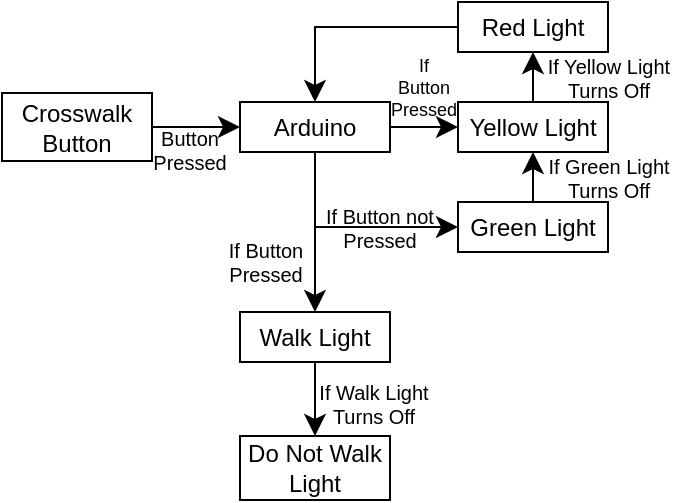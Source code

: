 <mxfile version="26.0.13">
  <diagram name="Page-1" id="EU4KGL_E3NAt_5HmW4gO">
    <mxGraphModel dx="836" dy="-84" grid="0" gridSize="10" guides="1" tooltips="1" connect="1" arrows="1" fold="1" page="0" pageScale="1" pageWidth="850" pageHeight="1100" math="0" shadow="0">
      <root>
        <mxCell id="0" />
        <mxCell id="1" parent="0" />
        <mxCell id="VVZmmfDa6QL_fkKKdsrA-9" style="edgeStyle=none;curved=1;rounded=0;orthogonalLoop=1;jettySize=auto;html=1;fontSize=12;startSize=8;endSize=8;" edge="1" parent="1" source="VVZmmfDa6QL_fkKKdsrA-5" target="VVZmmfDa6QL_fkKKdsrA-6">
          <mxGeometry relative="1" as="geometry" />
        </mxCell>
        <mxCell id="VVZmmfDa6QL_fkKKdsrA-5" value="Green Light" style="rounded=0;whiteSpace=wrap;html=1;" vertex="1" parent="1">
          <mxGeometry x="100" y="650" width="75" height="25" as="geometry" />
        </mxCell>
        <mxCell id="VVZmmfDa6QL_fkKKdsrA-10" style="edgeStyle=none;curved=1;rounded=0;orthogonalLoop=1;jettySize=auto;html=1;entryX=0.5;entryY=1;entryDx=0;entryDy=0;fontSize=12;startSize=8;endSize=8;" edge="1" parent="1" source="VVZmmfDa6QL_fkKKdsrA-6" target="VVZmmfDa6QL_fkKKdsrA-7">
          <mxGeometry relative="1" as="geometry" />
        </mxCell>
        <mxCell id="VVZmmfDa6QL_fkKKdsrA-6" value="Yellow Light" style="rounded=0;whiteSpace=wrap;html=1;" vertex="1" parent="1">
          <mxGeometry x="100" y="600" width="75" height="25" as="geometry" />
        </mxCell>
        <mxCell id="VVZmmfDa6QL_fkKKdsrA-13" style="edgeStyle=orthogonalEdgeStyle;rounded=0;orthogonalLoop=1;jettySize=auto;html=1;entryX=0.5;entryY=0;entryDx=0;entryDy=0;fontSize=12;startSize=8;endSize=8;" edge="1" parent="1" source="VVZmmfDa6QL_fkKKdsrA-7" target="VVZmmfDa6QL_fkKKdsrA-11">
          <mxGeometry relative="1" as="geometry" />
        </mxCell>
        <mxCell id="VVZmmfDa6QL_fkKKdsrA-7" value="Red Light" style="rounded=0;whiteSpace=wrap;html=1;" vertex="1" parent="1">
          <mxGeometry x="100" y="550" width="75" height="25" as="geometry" />
        </mxCell>
        <mxCell id="VVZmmfDa6QL_fkKKdsrA-14" style="rounded=0;orthogonalLoop=1;jettySize=auto;html=1;entryX=0;entryY=0.5;entryDx=0;entryDy=0;fontSize=12;startSize=8;endSize=8;elbow=vertical;exitX=0.5;exitY=1;exitDx=0;exitDy=0;edgeStyle=orthogonalEdgeStyle;" edge="1" parent="1" source="VVZmmfDa6QL_fkKKdsrA-11" target="VVZmmfDa6QL_fkKKdsrA-5">
          <mxGeometry relative="1" as="geometry" />
        </mxCell>
        <mxCell id="VVZmmfDa6QL_fkKKdsrA-18" style="edgeStyle=none;curved=1;rounded=0;orthogonalLoop=1;jettySize=auto;html=1;entryX=0.5;entryY=0;entryDx=0;entryDy=0;fontSize=12;startSize=8;endSize=8;" edge="1" parent="1" source="VVZmmfDa6QL_fkKKdsrA-11" target="VVZmmfDa6QL_fkKKdsrA-17">
          <mxGeometry relative="1" as="geometry" />
        </mxCell>
        <mxCell id="VVZmmfDa6QL_fkKKdsrA-21" style="edgeStyle=none;curved=1;rounded=0;orthogonalLoop=1;jettySize=auto;html=1;fontSize=12;startSize=8;endSize=8;" edge="1" parent="1" source="VVZmmfDa6QL_fkKKdsrA-11" target="VVZmmfDa6QL_fkKKdsrA-6">
          <mxGeometry relative="1" as="geometry" />
        </mxCell>
        <mxCell id="VVZmmfDa6QL_fkKKdsrA-11" value="Arduino" style="rounded=0;whiteSpace=wrap;html=1;" vertex="1" parent="1">
          <mxGeometry x="-9" y="600" width="75" height="25" as="geometry" />
        </mxCell>
        <mxCell id="VVZmmfDa6QL_fkKKdsrA-16" style="edgeStyle=none;curved=1;rounded=0;orthogonalLoop=1;jettySize=auto;html=1;entryX=0;entryY=0.5;entryDx=0;entryDy=0;fontSize=12;startSize=8;endSize=8;" edge="1" parent="1" source="VVZmmfDa6QL_fkKKdsrA-15" target="VVZmmfDa6QL_fkKKdsrA-11">
          <mxGeometry relative="1" as="geometry" />
        </mxCell>
        <mxCell id="VVZmmfDa6QL_fkKKdsrA-15" value="Crosswalk Button" style="rounded=0;whiteSpace=wrap;html=1;" vertex="1" parent="1">
          <mxGeometry x="-128" y="595.5" width="75" height="34" as="geometry" />
        </mxCell>
        <mxCell id="VVZmmfDa6QL_fkKKdsrA-20" style="edgeStyle=none;curved=1;rounded=0;orthogonalLoop=1;jettySize=auto;html=1;fontSize=12;startSize=8;endSize=8;" edge="1" parent="1" source="VVZmmfDa6QL_fkKKdsrA-17" target="VVZmmfDa6QL_fkKKdsrA-19">
          <mxGeometry relative="1" as="geometry" />
        </mxCell>
        <mxCell id="VVZmmfDa6QL_fkKKdsrA-17" value="Walk Light" style="rounded=0;whiteSpace=wrap;html=1;" vertex="1" parent="1">
          <mxGeometry x="-9" y="705" width="75" height="25" as="geometry" />
        </mxCell>
        <mxCell id="VVZmmfDa6QL_fkKKdsrA-19" value="Do Not Walk Light" style="rounded=0;whiteSpace=wrap;html=1;" vertex="1" parent="1">
          <mxGeometry x="-9" y="767" width="75" height="32" as="geometry" />
        </mxCell>
        <mxCell id="VVZmmfDa6QL_fkKKdsrA-22" value="&lt;font&gt;Button Pressed&lt;/font&gt;" style="text;strokeColor=none;fillColor=none;html=1;align=center;verticalAlign=middle;whiteSpace=wrap;rounded=0;fontSize=10;spacing=2;spacingBottom=0;" vertex="1" parent="1">
          <mxGeometry x="-64" y="609" width="60" height="30" as="geometry" />
        </mxCell>
        <mxCell id="VVZmmfDa6QL_fkKKdsrA-24" value="&lt;font&gt;If Button Pressed&lt;/font&gt;" style="text;strokeColor=none;fillColor=none;html=1;align=center;verticalAlign=middle;whiteSpace=wrap;rounded=0;fontSize=10;spacing=2;spacingBottom=0;" vertex="1" parent="1">
          <mxGeometry x="-26" y="659" width="60" height="42" as="geometry" />
        </mxCell>
        <mxCell id="VVZmmfDa6QL_fkKKdsrA-25" value="&lt;font&gt;If Button not Pressed&lt;/font&gt;" style="text;strokeColor=none;fillColor=none;html=1;align=center;verticalAlign=middle;whiteSpace=wrap;rounded=0;fontSize=10;spacing=2;spacingBottom=0;" vertex="1" parent="1">
          <mxGeometry x="31" y="641.5" width="60" height="42" as="geometry" />
        </mxCell>
        <mxCell id="VVZmmfDa6QL_fkKKdsrA-26" value="&lt;font&gt;If Button Pressed&lt;/font&gt;" style="text;strokeColor=none;fillColor=none;html=1;align=center;verticalAlign=middle;whiteSpace=wrap;rounded=0;fontSize=9;spacing=2;spacingBottom=0;" vertex="1" parent="1">
          <mxGeometry x="67" y="580" width="32" height="26" as="geometry" />
        </mxCell>
        <mxCell id="VVZmmfDa6QL_fkKKdsrA-28" style="edgeStyle=none;curved=1;rounded=0;orthogonalLoop=1;jettySize=auto;html=1;entryX=1;entryY=0.5;entryDx=0;entryDy=0;fontSize=12;startSize=8;endSize=8;" edge="1" parent="1" source="VVZmmfDa6QL_fkKKdsrA-26" target="VVZmmfDa6QL_fkKKdsrA-26">
          <mxGeometry relative="1" as="geometry" />
        </mxCell>
        <mxCell id="VVZmmfDa6QL_fkKKdsrA-30" value="If Walk Light Turns Off" style="text;strokeColor=none;fillColor=none;html=1;align=center;verticalAlign=middle;whiteSpace=wrap;rounded=0;fontSize=10;spacing=2;spacingBottom=0;" vertex="1" parent="1">
          <mxGeometry x="28" y="730" width="60" height="42" as="geometry" />
        </mxCell>
        <mxCell id="VVZmmfDa6QL_fkKKdsrA-31" value="If Green Light Turns Off" style="text;strokeColor=none;fillColor=none;html=1;align=center;verticalAlign=middle;whiteSpace=wrap;rounded=0;fontSize=10;spacing=2;spacingBottom=0;" vertex="1" parent="1">
          <mxGeometry x="141" y="617" width="69" height="42" as="geometry" />
        </mxCell>
        <mxCell id="VVZmmfDa6QL_fkKKdsrA-32" value="If Yellow Light Turns Off" style="text;strokeColor=none;fillColor=none;html=1;align=center;verticalAlign=middle;whiteSpace=wrap;rounded=0;fontSize=10;spacing=2;spacingBottom=0;" vertex="1" parent="1">
          <mxGeometry x="141" y="567" width="69" height="42" as="geometry" />
        </mxCell>
      </root>
    </mxGraphModel>
  </diagram>
</mxfile>
